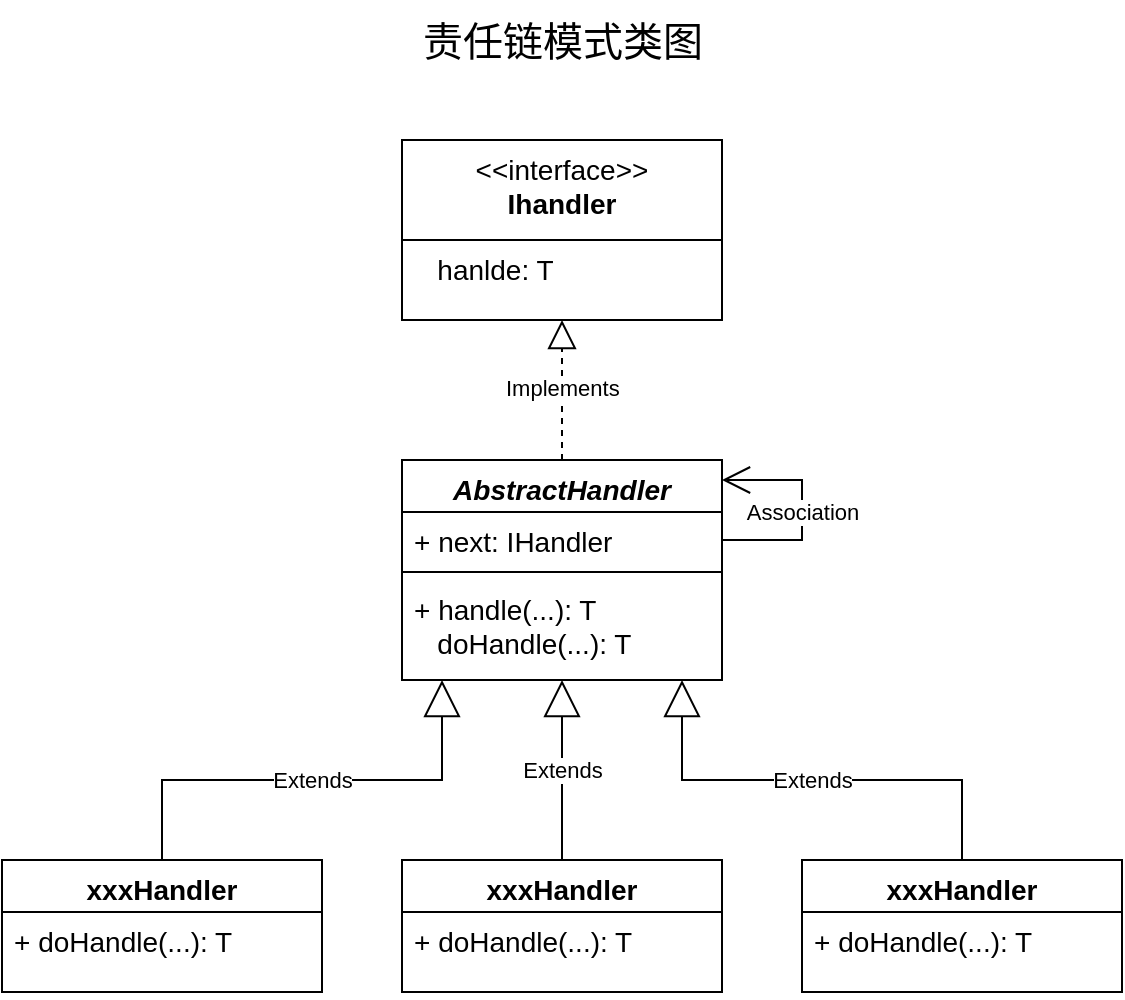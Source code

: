 <mxfile version="21.2.9" type="github">
  <diagram name="第 1 页" id="7t8utmJde0zQmb6P_MAS">
    <mxGraphModel dx="954" dy="506" grid="1" gridSize="10" guides="1" tooltips="1" connect="1" arrows="1" fold="1" page="1" pageScale="1" pageWidth="827" pageHeight="1169" math="0" shadow="0">
      <root>
        <mxCell id="0" />
        <mxCell id="1" parent="0" />
        <mxCell id="D_B-7hjtHZkq_N_Ys0Dq-1" value="&lt;font style=&quot;font-size: 14px;&quot;&gt;&lt;span style=&quot;font-weight: normal;&quot;&gt;&amp;lt;&amp;lt;interface&amp;gt;&amp;gt;&lt;br&gt;&lt;/span&gt;Ihandler&lt;/font&gt;" style="swimlane;fontStyle=1;align=center;verticalAlign=top;childLayout=stackLayout;horizontal=1;startSize=50;horizontalStack=0;resizeParent=1;resizeParentMax=0;resizeLast=0;collapsible=1;marginBottom=0;whiteSpace=wrap;html=1;" vertex="1" parent="1">
          <mxGeometry x="280" y="80" width="160" height="90" as="geometry">
            <mxRectangle x="240" y="140" width="110" height="40" as="alternateBounds" />
          </mxGeometry>
        </mxCell>
        <mxCell id="D_B-7hjtHZkq_N_Ys0Dq-4" value="&lt;font style=&quot;font-size: 14px;&quot;&gt;&amp;nbsp; &amp;nbsp;hanlde: T&lt;/font&gt;" style="text;strokeColor=none;fillColor=none;align=left;verticalAlign=top;spacingLeft=4;spacingRight=4;overflow=hidden;rotatable=0;points=[[0,0.5],[1,0.5]];portConstraint=eastwest;whiteSpace=wrap;html=1;" vertex="1" parent="D_B-7hjtHZkq_N_Ys0Dq-1">
          <mxGeometry y="50" width="160" height="40" as="geometry" />
        </mxCell>
        <mxCell id="D_B-7hjtHZkq_N_Ys0Dq-7" value="&lt;i&gt;AbstractHandler&lt;/i&gt;" style="swimlane;fontStyle=1;align=center;verticalAlign=top;childLayout=stackLayout;horizontal=1;startSize=26;horizontalStack=0;resizeParent=1;resizeParentMax=0;resizeLast=0;collapsible=1;marginBottom=0;whiteSpace=wrap;html=1;fontSize=14;" vertex="1" parent="1">
          <mxGeometry x="280" y="240" width="160" height="110" as="geometry" />
        </mxCell>
        <mxCell id="D_B-7hjtHZkq_N_Ys0Dq-8" value="+ next: IHandler" style="text;strokeColor=none;fillColor=none;align=left;verticalAlign=top;spacingLeft=4;spacingRight=4;overflow=hidden;rotatable=0;points=[[0,0.5],[1,0.5]];portConstraint=eastwest;whiteSpace=wrap;html=1;fontSize=14;" vertex="1" parent="D_B-7hjtHZkq_N_Ys0Dq-7">
          <mxGeometry y="26" width="160" height="26" as="geometry" />
        </mxCell>
        <mxCell id="D_B-7hjtHZkq_N_Ys0Dq-9" value="" style="line;strokeWidth=1;fillColor=none;align=left;verticalAlign=middle;spacingTop=-1;spacingLeft=3;spacingRight=3;rotatable=0;labelPosition=right;points=[];portConstraint=eastwest;strokeColor=inherit;fontSize=14;" vertex="1" parent="D_B-7hjtHZkq_N_Ys0Dq-7">
          <mxGeometry y="52" width="160" height="8" as="geometry" />
        </mxCell>
        <mxCell id="D_B-7hjtHZkq_N_Ys0Dq-10" value="+ handle(...): T&lt;br&gt;&amp;nbsp; &amp;nbsp;doHandle(...): T" style="text;strokeColor=none;fillColor=none;align=left;verticalAlign=top;spacingLeft=4;spacingRight=4;overflow=hidden;rotatable=0;points=[[0,0.5],[1,0.5]];portConstraint=eastwest;whiteSpace=wrap;html=1;fontSize=14;" vertex="1" parent="D_B-7hjtHZkq_N_Ys0Dq-7">
          <mxGeometry y="60" width="160" height="50" as="geometry" />
        </mxCell>
        <mxCell id="D_B-7hjtHZkq_N_Ys0Dq-11" value="" style="endArrow=block;dashed=1;endFill=0;endSize=12;html=1;rounded=0;exitX=0.5;exitY=0;exitDx=0;exitDy=0;" edge="1" parent="1" source="D_B-7hjtHZkq_N_Ys0Dq-7">
          <mxGeometry width="160" relative="1" as="geometry">
            <mxPoint x="370" y="220" as="sourcePoint" />
            <mxPoint x="360" y="170" as="targetPoint" />
          </mxGeometry>
        </mxCell>
        <mxCell id="D_B-7hjtHZkq_N_Ys0Dq-12" value="xxxHandler" style="swimlane;fontStyle=1;align=center;verticalAlign=top;childLayout=stackLayout;horizontal=1;startSize=26;horizontalStack=0;resizeParent=1;resizeParentMax=0;resizeLast=0;collapsible=1;marginBottom=0;whiteSpace=wrap;html=1;fontSize=14;" vertex="1" parent="1">
          <mxGeometry x="80" y="440" width="160" height="66" as="geometry" />
        </mxCell>
        <mxCell id="D_B-7hjtHZkq_N_Ys0Dq-15" value="+ doHandle(...): T" style="text;strokeColor=none;fillColor=none;align=left;verticalAlign=top;spacingLeft=4;spacingRight=4;overflow=hidden;rotatable=0;points=[[0,0.5],[1,0.5]];portConstraint=eastwest;whiteSpace=wrap;html=1;fontSize=14;" vertex="1" parent="D_B-7hjtHZkq_N_Ys0Dq-12">
          <mxGeometry y="26" width="160" height="40" as="geometry" />
        </mxCell>
        <mxCell id="D_B-7hjtHZkq_N_Ys0Dq-16" value="xxxHandler" style="swimlane;fontStyle=1;align=center;verticalAlign=top;childLayout=stackLayout;horizontal=1;startSize=26;horizontalStack=0;resizeParent=1;resizeParentMax=0;resizeLast=0;collapsible=1;marginBottom=0;whiteSpace=wrap;html=1;fontSize=14;" vertex="1" parent="1">
          <mxGeometry x="280" y="440" width="160" height="66" as="geometry" />
        </mxCell>
        <mxCell id="D_B-7hjtHZkq_N_Ys0Dq-17" value="+ doHandle(...): T" style="text;strokeColor=none;fillColor=none;align=left;verticalAlign=top;spacingLeft=4;spacingRight=4;overflow=hidden;rotatable=0;points=[[0,0.5],[1,0.5]];portConstraint=eastwest;whiteSpace=wrap;html=1;fontSize=14;" vertex="1" parent="D_B-7hjtHZkq_N_Ys0Dq-16">
          <mxGeometry y="26" width="160" height="40" as="geometry" />
        </mxCell>
        <mxCell id="D_B-7hjtHZkq_N_Ys0Dq-18" value="xxxHandler" style="swimlane;fontStyle=1;align=center;verticalAlign=top;childLayout=stackLayout;horizontal=1;startSize=26;horizontalStack=0;resizeParent=1;resizeParentMax=0;resizeLast=0;collapsible=1;marginBottom=0;whiteSpace=wrap;html=1;fontSize=14;" vertex="1" parent="1">
          <mxGeometry x="480" y="440" width="160" height="66" as="geometry" />
        </mxCell>
        <mxCell id="D_B-7hjtHZkq_N_Ys0Dq-19" value="+ doHandle(...): T" style="text;strokeColor=none;fillColor=none;align=left;verticalAlign=top;spacingLeft=4;spacingRight=4;overflow=hidden;rotatable=0;points=[[0,0.5],[1,0.5]];portConstraint=eastwest;whiteSpace=wrap;html=1;fontSize=14;" vertex="1" parent="D_B-7hjtHZkq_N_Ys0Dq-18">
          <mxGeometry y="26" width="160" height="40" as="geometry" />
        </mxCell>
        <mxCell id="D_B-7hjtHZkq_N_Ys0Dq-20" value="Extends" style="endArrow=block;endSize=16;endFill=0;html=1;rounded=0;" edge="1" parent="1" source="D_B-7hjtHZkq_N_Ys0Dq-16">
          <mxGeometry width="160" relative="1" as="geometry">
            <mxPoint x="300" y="420" as="sourcePoint" />
            <mxPoint x="360" y="350" as="targetPoint" />
          </mxGeometry>
        </mxCell>
        <mxCell id="D_B-7hjtHZkq_N_Ys0Dq-22" value="Extends" style="endArrow=block;endSize=16;endFill=0;html=1;rounded=0;exitX=0.5;exitY=0;exitDx=0;exitDy=0;" edge="1" parent="1">
          <mxGeometry width="160" relative="1" as="geometry">
            <mxPoint x="160" y="440" as="sourcePoint" />
            <mxPoint x="300" y="350" as="targetPoint" />
            <Array as="points">
              <mxPoint x="160" y="400" />
              <mxPoint x="300" y="400" />
            </Array>
          </mxGeometry>
        </mxCell>
        <mxCell id="D_B-7hjtHZkq_N_Ys0Dq-23" value="Extends" style="endArrow=block;endSize=16;endFill=0;html=1;rounded=0;exitX=0.5;exitY=0;exitDx=0;exitDy=0;" edge="1" parent="1" source="D_B-7hjtHZkq_N_Ys0Dq-18">
          <mxGeometry width="160" relative="1" as="geometry">
            <mxPoint x="260" y="310" as="sourcePoint" />
            <mxPoint x="420" y="350" as="targetPoint" />
            <Array as="points">
              <mxPoint x="560" y="400" />
              <mxPoint x="420" y="400" />
            </Array>
          </mxGeometry>
        </mxCell>
        <mxCell id="D_B-7hjtHZkq_N_Ys0Dq-25" value="&lt;span style=&quot;color: rgb(0, 0, 0); font-family: Helvetica; font-size: 11px; font-style: normal; font-variant-ligatures: normal; font-variant-caps: normal; font-weight: 400; letter-spacing: normal; orphans: 2; text-align: center; text-indent: 0px; text-transform: none; widows: 2; word-spacing: 0px; -webkit-text-stroke-width: 0px; background-color: rgb(255, 255, 255); text-decoration-thickness: initial; text-decoration-style: initial; text-decoration-color: initial; float: none; display: inline !important;&quot;&gt;Implements&lt;/span&gt;" style="text;whiteSpace=wrap;html=1;" vertex="1" parent="1">
          <mxGeometry x="330" y="190" width="80" height="40" as="geometry" />
        </mxCell>
        <mxCell id="D_B-7hjtHZkq_N_Ys0Dq-28" value="" style="endArrow=open;endFill=1;endSize=12;html=1;rounded=0;" edge="1" parent="1">
          <mxGeometry width="160" relative="1" as="geometry">
            <mxPoint x="440" y="280" as="sourcePoint" />
            <mxPoint x="440" y="250" as="targetPoint" />
            <Array as="points">
              <mxPoint x="480" y="280" />
              <mxPoint x="480" y="250" />
            </Array>
          </mxGeometry>
        </mxCell>
        <mxCell id="D_B-7hjtHZkq_N_Ys0Dq-29" value="Association" style="edgeLabel;html=1;align=center;verticalAlign=middle;resizable=0;points=[];" vertex="1" connectable="0" parent="D_B-7hjtHZkq_N_Ys0Dq-28">
          <mxGeometry x="0.036" y="-1" relative="1" as="geometry">
            <mxPoint x="-1" y="3" as="offset" />
          </mxGeometry>
        </mxCell>
        <mxCell id="D_B-7hjtHZkq_N_Ys0Dq-30" value="&lt;font style=&quot;font-size: 20px;&quot;&gt;责任链模式类图&lt;/font&gt;" style="text;html=1;align=center;verticalAlign=middle;resizable=0;points=[];autosize=1;strokeColor=none;fillColor=none;" vertex="1" parent="1">
          <mxGeometry x="280" y="10" width="160" height="40" as="geometry" />
        </mxCell>
      </root>
    </mxGraphModel>
  </diagram>
</mxfile>
